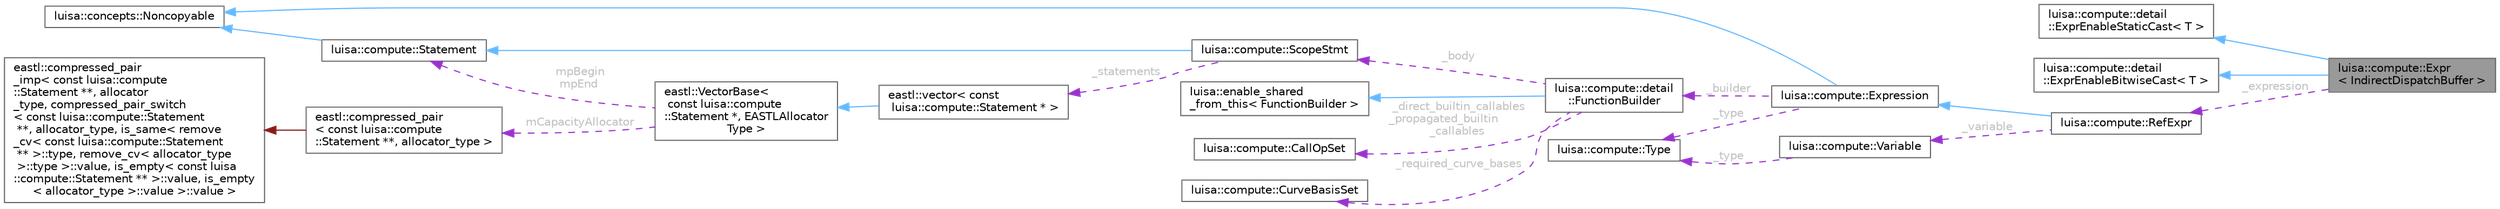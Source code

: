 digraph "luisa::compute::Expr&lt; IndirectDispatchBuffer &gt;"
{
 // LATEX_PDF_SIZE
  bgcolor="transparent";
  edge [fontname=Helvetica,fontsize=10,labelfontname=Helvetica,labelfontsize=10];
  node [fontname=Helvetica,fontsize=10,shape=box,height=0.2,width=0.4];
  rankdir="LR";
  Node1 [id="Node000001",label="luisa::compute::Expr\l\< IndirectDispatchBuffer \>",height=0.2,width=0.4,color="gray40", fillcolor="grey60", style="filled", fontcolor="black",tooltip=" "];
  Node2 -> Node1 [id="edge21_Node000001_Node000002",dir="back",color="steelblue1",style="solid",tooltip=" "];
  Node2 [id="Node000002",label="luisa::compute::detail\l::ExprEnableStaticCast\< T \>",height=0.2,width=0.4,color="gray40", fillcolor="white", style="filled",URL="$structluisa_1_1compute_1_1detail_1_1_expr_enable_static_cast.html",tooltip="Enable static cast to type Dest"];
  Node3 -> Node1 [id="edge22_Node000001_Node000003",dir="back",color="steelblue1",style="solid",tooltip=" "];
  Node3 [id="Node000003",label="luisa::compute::detail\l::ExprEnableBitwiseCast\< T \>",height=0.2,width=0.4,color="gray40", fillcolor="white", style="filled",URL="$structluisa_1_1compute_1_1detail_1_1_expr_enable_bitwise_cast.html",tooltip="Enable bitwise cast to type Dest"];
  Node4 -> Node1 [id="edge23_Node000001_Node000004",dir="back",color="darkorchid3",style="dashed",tooltip=" ",label=" _expression",fontcolor="grey" ];
  Node4 [id="Node000004",label="luisa::compute::RefExpr",height=0.2,width=0.4,color="gray40", fillcolor="white", style="filled",URL="$classluisa_1_1compute_1_1_ref_expr.html",tooltip="Reference expression"];
  Node5 -> Node4 [id="edge24_Node000004_Node000005",dir="back",color="steelblue1",style="solid",tooltip=" "];
  Node5 [id="Node000005",label="luisa::compute::Expression",height=0.2,width=0.4,color="gray40", fillcolor="white", style="filled",URL="$classluisa_1_1compute_1_1_expression.html",tooltip="Base expression class"];
  Node6 -> Node5 [id="edge25_Node000005_Node000006",dir="back",color="steelblue1",style="solid",tooltip=" "];
  Node6 [id="Node000006",label="luisa::concepts::Noncopyable",height=0.2,width=0.4,color="gray40", fillcolor="white", style="filled",URL="$structluisa_1_1concepts_1_1_noncopyable.html",tooltip=" "];
  Node7 -> Node5 [id="edge26_Node000005_Node000007",dir="back",color="darkorchid3",style="dashed",tooltip=" ",label=" _type",fontcolor="grey" ];
  Node7 [id="Node000007",label="luisa::compute::Type",height=0.2,width=0.4,color="gray40", fillcolor="white", style="filled",URL="$classluisa_1_1compute_1_1_type.html",tooltip="Type class"];
  Node8 -> Node5 [id="edge27_Node000005_Node000008",dir="back",color="darkorchid3",style="dashed",tooltip=" ",label=" _builder",fontcolor="grey" ];
  Node8 [id="Node000008",label="luisa::compute::detail\l::FunctionBuilder",height=0.2,width=0.4,color="gray40", fillcolor="white", style="filled",URL="$classluisa_1_1compute_1_1detail_1_1_function_builder.html",tooltip="Function builder."];
  Node9 -> Node8 [id="edge28_Node000008_Node000009",dir="back",color="steelblue1",style="solid",tooltip=" "];
  Node9 [id="Node000009",label="luisa::enable_shared\l_from_this\< FunctionBuilder \>",height=0.2,width=0.4,color="gray40", fillcolor="white", style="filled",tooltip=" "];
  Node10 -> Node8 [id="edge29_Node000008_Node000010",dir="back",color="darkorchid3",style="dashed",tooltip=" ",label=" _body",fontcolor="grey" ];
  Node10 [id="Node000010",label="luisa::compute::ScopeStmt",height=0.2,width=0.4,color="gray40", fillcolor="white", style="filled",URL="$classluisa_1_1compute_1_1_scope_stmt.html",tooltip="Scope statement"];
  Node11 -> Node10 [id="edge30_Node000010_Node000011",dir="back",color="steelblue1",style="solid",tooltip=" "];
  Node11 [id="Node000011",label="luisa::compute::Statement",height=0.2,width=0.4,color="gray40", fillcolor="white", style="filled",URL="$classluisa_1_1compute_1_1_statement.html",tooltip="Base statement class"];
  Node6 -> Node11 [id="edge31_Node000011_Node000006",dir="back",color="steelblue1",style="solid",tooltip=" "];
  Node12 -> Node10 [id="edge32_Node000010_Node000012",dir="back",color="darkorchid3",style="dashed",tooltip=" ",label=" _statements",fontcolor="grey" ];
  Node12 [id="Node000012",label="eastl::vector\< const\l luisa::compute::Statement * \>",height=0.2,width=0.4,color="gray40", fillcolor="white", style="filled",URL="$classeastl_1_1vector.html",tooltip=" "];
  Node13 -> Node12 [id="edge33_Node000012_Node000013",dir="back",color="steelblue1",style="solid",tooltip=" "];
  Node13 [id="Node000013",label="eastl::VectorBase\<\l const luisa::compute\l::Statement *, EASTLAllocator\lType \>",height=0.2,width=0.4,color="gray40", fillcolor="white", style="filled",URL="$structeastl_1_1_vector_base.html",tooltip=" "];
  Node11 -> Node13 [id="edge34_Node000013_Node000011",dir="back",color="darkorchid3",style="dashed",tooltip=" ",label=" mpBegin\nmpEnd",fontcolor="grey" ];
  Node14 -> Node13 [id="edge35_Node000013_Node000014",dir="back",color="darkorchid3",style="dashed",tooltip=" ",label=" mCapacityAllocator",fontcolor="grey" ];
  Node14 [id="Node000014",label="eastl::compressed_pair\l\< const luisa::compute\l::Statement **, allocator_type \>",height=0.2,width=0.4,color="gray40", fillcolor="white", style="filled",URL="$classeastl_1_1compressed__pair.html",tooltip=" "];
  Node15 -> Node14 [id="edge36_Node000014_Node000015",dir="back",color="firebrick4",style="solid",tooltip=" "];
  Node15 [id="Node000015",label="eastl::compressed_pair\l_imp\< const luisa::compute\l::Statement **, allocator\l_type, compressed_pair_switch\l\< const luisa::compute::Statement\l **, allocator_type, is_same\< remove\l_cv\< const luisa::compute::Statement\l ** \>::type, remove_cv\< allocator_type\l \>::type \>::value, is_empty\< const luisa\l::compute::Statement ** \>::value, is_empty\l\< allocator_type \>::value \>::value \>",height=0.2,width=0.4,color="gray40", fillcolor="white", style="filled",URL="$classeastl_1_1compressed__pair__imp.html",tooltip=" "];
  Node16 -> Node8 [id="edge37_Node000008_Node000016",dir="back",color="darkorchid3",style="dashed",tooltip=" ",label=" _direct_builtin_callables\n_propagated_builtin\l_callables",fontcolor="grey" ];
  Node16 [id="Node000016",label="luisa::compute::CallOpSet",height=0.2,width=0.4,color="gray40", fillcolor="white", style="filled",URL="$classluisa_1_1compute_1_1_call_op_set.html",tooltip=" "];
  Node17 -> Node8 [id="edge38_Node000008_Node000017",dir="back",color="darkorchid3",style="dashed",tooltip=" ",label=" _required_curve_bases",fontcolor="grey" ];
  Node17 [id="Node000017",label="luisa::compute::CurveBasisSet",height=0.2,width=0.4,color="gray40", fillcolor="white", style="filled",URL="$classluisa_1_1compute_1_1_curve_basis_set.html",tooltip=" "];
  Node18 -> Node4 [id="edge39_Node000004_Node000018",dir="back",color="darkorchid3",style="dashed",tooltip=" ",label=" _variable",fontcolor="grey" ];
  Node18 [id="Node000018",label="luisa::compute::Variable",height=0.2,width=0.4,color="gray40", fillcolor="white", style="filled",URL="$classluisa_1_1compute_1_1_variable.html",tooltip="Variable class"];
  Node7 -> Node18 [id="edge40_Node000018_Node000007",dir="back",color="darkorchid3",style="dashed",tooltip=" ",label=" _type",fontcolor="grey" ];
}
